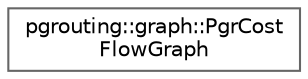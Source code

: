 digraph "Graphical Class Hierarchy"
{
 // LATEX_PDF_SIZE
  bgcolor="transparent";
  edge [fontname=Helvetica,fontsize=10,labelfontname=Helvetica,labelfontsize=10];
  node [fontname=Helvetica,fontsize=10,shape=box,height=0.2,width=0.4];
  rankdir="LR";
  Node0 [id="Node000000",label="pgrouting::graph::PgrCost\lFlowGraph",height=0.2,width=0.4,color="grey40", fillcolor="white", style="filled",URL="$classpgrouting_1_1graph_1_1PgrCostFlowGraph.html",tooltip=" "];
}
